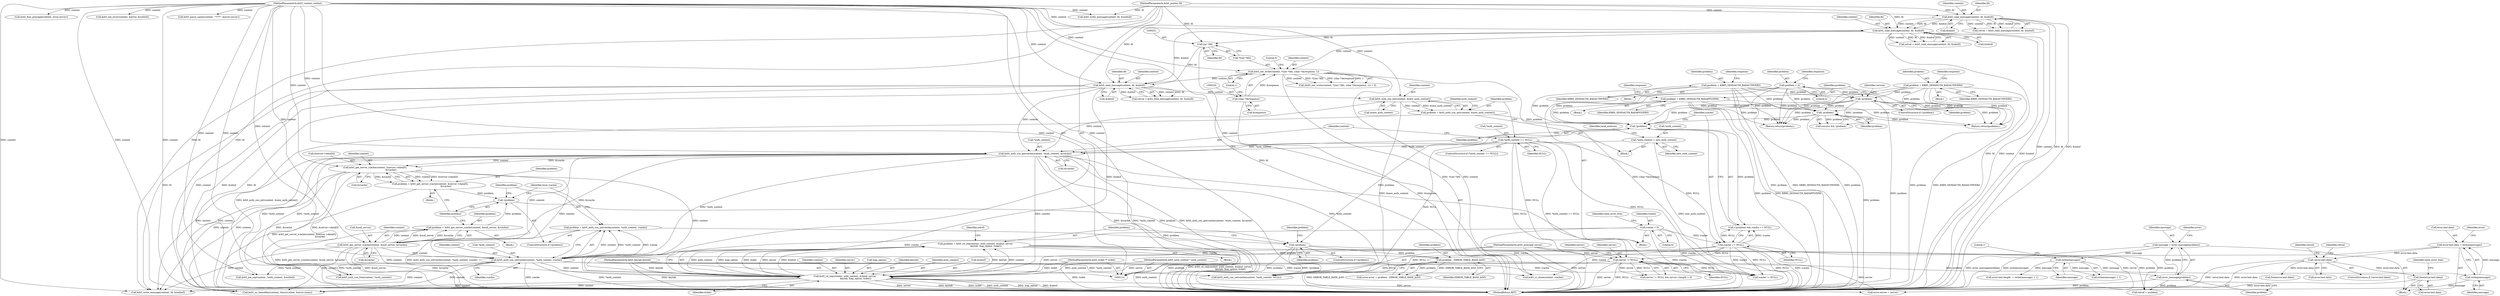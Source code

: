 digraph "0_krb5_102bb6ebf20f9174130c85c3b052ae104e5073ec_0@API" {
"1000496" [label="(Call,free(error.text.data))"];
"1000468" [label="(Call,!error.text.data)"];
"1000459" [label="(Call,error.text.data = strdup(message))"];
"1000465" [label="(Call,strdup(message))"];
"1000456" [label="(Call,strlen(message))"];
"1000445" [label="(Call,message = error_message(problem))"];
"1000447" [label="(Call,error_message(problem))"];
"1000431" [label="(Call,problem - ERROR_TABLE_BASE_krb5)"];
"1000369" [label="(Call,problem = krb5_rd_req(context, auth_context, &inbuf, server,\n                              keytab, &ap_option, ticket))"];
"1000371" [label="(Call,krb5_rd_req(context, auth_context, &inbuf, server,\n                              keytab, &ap_option, ticket))"];
"1000295" [label="(Call,krb5_auth_con_getrcache(context, *auth_context, &rcache))"];
"1000284" [label="(Call,krb5_auth_con_init(context, &new_auth_context))"];
"1000269" [label="(Call,krb5_read_message(context, fd, &inbuf))"];
"1000247" [label="(Call,krb5_net_write(context, *((int *)fd), (char *)&response, 1))"];
"1000205" [label="(Call,krb5_read_message(context, fd, &inbuf))"];
"1000167" [label="(Call,krb5_read_message(context, fd, &inbuf))"];
"1000115" [label="(MethodParameterIn,krb5_context context)"];
"1000117" [label="(MethodParameterIn,krb5_pointer fd)"];
"1000253" [label="(Call,(char *)&response)"];
"1000250" [label="(Call,(int *)fd)"];
"1000288" [label="(Call,*auth_context = new_auth_context)"];
"1000277" [label="(Call,*auth_context == NULL)"];
"1000357" [label="(Call,krb5_auth_con_setrcache(context, *auth_context, rcache))"];
"1000322" [label="(Call,krb5_get_server_rcache(context, &server->data[0],\n                                             &rcache))"];
"1000346" [label="(Call,krb5_get_server_rcache(context, &null_server, &rcache))"];
"1000305" [label="(Call,rcache == NULL)"];
"1000135" [label="(Call,rcache = 0)"];
"1000116" [label="(MethodParameterIn,krb5_auth_context * auth_context)"];
"1000311" [label="(Call,server != NULL)"];
"1000119" [label="(MethodParameterIn,krb5_principal server)"];
"1000121" [label="(MethodParameterIn,krb5_keytab keytab)"];
"1000122" [label="(MethodParameterIn,krb5_ticket ** ticket)"];
"1000366" [label="(Call,!problem)"];
"1000355" [label="(Call,problem = krb5_auth_con_setrcache(context, *auth_context, rcache))"];
"1000303" [label="(Call,!problem)"];
"1000181" [label="(Call,problem = KRB5_SENDAUTH_BADAUTHVERS)"];
"1000222" [label="(Call,!problem)"];
"1000152" [label="(Call,problem = 0)"];
"1000196" [label="(Call,problem = KRB5_SENDAUTH_BADAUTHVERS)"];
"1000234" [label="(Call,!problem)"];
"1000225" [label="(Call,problem = KRB5_SENDAUTH_BADAPPLVERS)"];
"1000282" [label="(Call,problem = krb5_auth_con_init(context, &new_auth_context))"];
"1000353" [label="(Call,!problem)"];
"1000320" [label="(Call,problem = krb5_get_server_rcache(context, &server->data[0],\n                                             &rcache))"];
"1000344" [label="(Call,problem = krb5_get_server_rcache(context, &null_server, &rcache))"];
"1000448" [label="(Identifier,problem)"];
"1000305" [label="(Call,rcache == NULL)"];
"1000316" [label="(Identifier,server)"];
"1000333" [label="(Block,)"];
"1000321" [label="(Identifier,problem)"];
"1000222" [label="(Call,!problem)"];
"1000153" [label="(Identifier,problem)"];
"1000350" [label="(Call,&rcache)"];
"1000235" [label="(Identifier,problem)"];
"1000469" [label="(Call,error.text.data)"];
"1000563" [label="(Call,krb5_write_message(context, fd, &outbuf))"];
"1000358" [label="(Identifier,context)"];
"1000467" [label="(ControlStructure,if (!error.text.data))"];
"1000295" [label="(Call,krb5_auth_con_getrcache(context, *auth_context, &rcache))"];
"1000594" [label="(Call,krb5_auth_con_setrcache(context, *auth_context, NULL))"];
"1000372" [label="(Identifier,context)"];
"1000458" [label="(Literal,1)"];
"1000225" [label="(Call,problem = KRB5_SENDAUTH_BADAPPLVERS)"];
"1000496" [label="(Call,free(error.text.data))"];
"1000247" [label="(Call,krb5_net_write(context, *((int *)fd), (char *)&response, 1))"];
"1000116" [label="(MethodParameterIn,krb5_auth_context * auth_context)"];
"1000154" [label="(Literal,0)"];
"1000376" [label="(Identifier,server)"];
"1000288" [label="(Call,*auth_context = new_auth_context)"];
"1000234" [label="(Call,!problem)"];
"1000354" [label="(Identifier,problem)"];
"1000460" [label="(Call,error.text.data)"];
"1000304" [label="(Identifier,problem)"];
"1000250" [label="(Call,(int *)fd)"];
"1000471" [label="(Identifier,error)"];
"1000203" [label="(Call,retval = krb5_read_message(context, fd, &inbuf))"];
"1000285" [label="(Identifier,context)"];
"1000232" [label="(Call,version && !problem)"];
"1000293" [label="(Identifier,local_authcon)"];
"1000431" [label="(Call,problem - ERROR_TABLE_BASE_krb5)"];
"1000552" [label="(Call,krb5_mk_rep(context, *auth_context, &outbuf))"];
"1000281" [label="(Block,)"];
"1000445" [label="(Call,message = error_message(problem))"];
"1000277" [label="(Call,*auth_context == NULL)"];
"1000255" [label="(Call,&response)"];
"1000180" [label="(Block,)"];
"1000378" [label="(Call,&ap_option)"];
"1000269" [label="(Call,krb5_read_message(context, fd, &inbuf))"];
"1000258" [label="(Literal,0)"];
"1000359" [label="(Call,*auth_context)"];
"1000361" [label="(Identifier,rcache)"];
"1000455" [label="(Call,strlen(message) + 1)"];
"1000396" [label="(Call,krb5_us_timeofday(context, &error.stime, &error.susec))"];
"1000344" [label="(Call,problem = krb5_get_server_rcache(context, &null_server, &rcache))"];
"1000142" [label="(Identifier,need_error_free)"];
"1000345" [label="(Identifier,problem)"];
"1000320" [label="(Call,problem = krb5_get_server_rcache(context, &server->data[0],\n                                             &rcache))"];
"1000357" [label="(Call,krb5_auth_con_setrcache(context, *auth_context, rcache))"];
"1000383" [label="(Identifier,inbuf)"];
"1000135" [label="(Call,rcache = 0)"];
"1000386" [label="(Identifier,problem)"];
"1000272" [label="(Call,&inbuf)"];
"1000233" [label="(Identifier,version)"];
"1000229" [label="(Identifier,response)"];
"1000208" [label="(Call,&inbuf)"];
"1000156" [label="(Identifier,response)"];
"1000457" [label="(Identifier,message)"];
"1000278" [label="(Call,*auth_context)"];
"1000183" [label="(Identifier,KRB5_SENDAUTH_BADAUTHVERS)"];
"1000446" [label="(Identifier,message)"];
"1000348" [label="(Call,&null_server)"];
"1000271" [label="(Identifier,fd)"];
"1000249" [label="(Call,*((int *)fd))"];
"1000299" [label="(Call,&rcache)"];
"1000366" [label="(Call,!problem)"];
"1000303" [label="(Call,!problem)"];
"1000165" [label="(Call,retval = krb5_read_message(context, fd, &inbuf))"];
"1000347" [label="(Identifier,context)"];
"1000322" [label="(Call,krb5_get_server_rcache(context, &server->data[0],\n                                             &rcache))"];
"1000504" [label="(Call,krb5_free_principal(context, error.server))"];
"1000310" [label="(Call,server != NULL && server->length > 0)"];
"1000115" [label="(MethodParameterIn,krb5_context context)"];
"1000324" [label="(Call,&server->data[0])"];
"1000280" [label="(Identifier,NULL)"];
"1000296" [label="(Identifier,context)"];
"1000270" [label="(Identifier,context)"];
"1000466" [label="(Identifier,message)"];
"1000452" [label="(Identifier,error)"];
"1000264" [label="(Return,return(problem);)"];
"1000368" [label="(Block,)"];
"1000346" [label="(Call,krb5_get_server_rcache(context, &null_server, &rcache))"];
"1000182" [label="(Identifier,problem)"];
"1000323" [label="(Identifier,context)"];
"1000205" [label="(Call,krb5_read_message(context, fd, &inbuf))"];
"1000206" [label="(Identifier,context)"];
"1000289" [label="(Call,*auth_context)"];
"1000119" [label="(MethodParameterIn,krb5_principal server)"];
"1000353" [label="(Call,!problem)"];
"1000284" [label="(Call,krb5_auth_con_init(context, &new_auth_context))"];
"1000497" [label="(Call,error.text.data)"];
"1000196" [label="(Call,problem = KRB5_SENDAUTH_BADAUTHVERS)"];
"1000152" [label="(Call,problem = 0)"];
"1000456" [label="(Call,strlen(message))"];
"1000185" [label="(Identifier,response)"];
"1000370" [label="(Identifier,problem)"];
"1000221" [label="(ControlStructure,if (!problem))"];
"1000168" [label="(Identifier,context)"];
"1000591" [label="(Call,krb5_rc_close(context, rcache))"];
"1000302" [label="(Call,(!problem) && rcache == NULL)"];
"1000283" [label="(Identifier,problem)"];
"1000367" [label="(Identifier,problem)"];
"1000297" [label="(Call,*auth_context)"];
"1000267" [label="(Call,retval = krb5_read_message(context, fd, &inbuf))"];
"1000291" [label="(Identifier,new_auth_context)"];
"1000276" [label="(ControlStructure,if (*auth_context == NULL))"];
"1000408" [label="(Call,error.server = server)"];
"1000387" [label="(Block,)"];
"1000311" [label="(Call,server != NULL)"];
"1000226" [label="(Identifier,problem)"];
"1000169" [label="(Identifier,fd)"];
"1000121" [label="(MethodParameterIn,krb5_keytab keytab)"];
"1000465" [label="(Call,strdup(message))"];
"1000433" [label="(Identifier,ERROR_TABLE_BASE_krb5)"];
"1000207" [label="(Identifier,fd)"];
"1000377" [label="(Identifier,keytab)"];
"1000224" [label="(Block,)"];
"1000246" [label="(Call,(krb5_net_write(context, *((int *)fd), (char *)&response, 1)) < 0)"];
"1000523" [label="(Call,krb5_write_message(context, fd, &outbuf))"];
"1000537" [label="(Call,retval = problem)"];
"1000195" [label="(Block,)"];
"1000356" [label="(Identifier,problem)"];
"1000282" [label="(Call,problem = krb5_auth_con_init(context, &new_auth_context))"];
"1000181" [label="(Call,problem = KRB5_SENDAUTH_BADAUTHVERS)"];
"1000227" [label="(Identifier,KRB5_SENDAUTH_BADAPPLVERS)"];
"1000167" [label="(Call,krb5_read_message(context, fd, &inbuf))"];
"1000489" [label="(Call,free(error.text.data))"];
"1000253" [label="(Call,(char *)&response)"];
"1000290" [label="(Identifier,auth_context)"];
"1000373" [label="(Identifier,auth_context)"];
"1000352" [label="(ControlStructure,if (!problem))"];
"1000447" [label="(Call,error_message(problem))"];
"1000380" [label="(Identifier,ticket)"];
"1000257" [label="(Literal,1)"];
"1000330" [label="(Call,&rcache)"];
"1000365" [label="(ControlStructure,if (!problem))"];
"1000459" [label="(Call,error.text.data = strdup(message))"];
"1000449" [label="(Call,error.text.length  = strlen(message) + 1)"];
"1000482" [label="(Call,krb5_mk_error(context, &error, &outbuf))"];
"1000369" [label="(Call,problem = krb5_rd_req(context, auth_context, &inbuf, server,\n                              keytab, &ap_option, ticket))"];
"1000117" [label="(MethodParameterIn,krb5_pointer fd)"];
"1000312" [label="(Identifier,server)"];
"1000137" [label="(Literal,0)"];
"1000579" [label="(Call,krb5_auth_con_free(context, *auth_context))"];
"1000468" [label="(Call,!error.text.data)"];
"1000252" [label="(Identifier,fd)"];
"1000313" [label="(Identifier,NULL)"];
"1000601" [label="(MethodReturn,RET)"];
"1000503" [label="(Identifier,need_error_free)"];
"1000371" [label="(Call,krb5_rd_req(context, auth_context, &inbuf, server,\n                              keytab, &ap_option, ticket))"];
"1000587" [label="(Call,rcache != NULL)"];
"1000260" [label="(Return,return(problem);)"];
"1000427" [label="(Call,error.error = problem - ERROR_TABLE_BASE_krb5)"];
"1000319" [label="(Block,)"];
"1000363" [label="(Identifier,local_rcache)"];
"1000223" [label="(Identifier,problem)"];
"1000374" [label="(Call,&inbuf)"];
"1000170" [label="(Call,&inbuf)"];
"1000306" [label="(Identifier,rcache)"];
"1000355" [label="(Call,problem = krb5_auth_con_setrcache(context, *auth_context, rcache))"];
"1000307" [label="(Identifier,NULL)"];
"1000432" [label="(Identifier,problem)"];
"1000476" [label="(Identifier,retval)"];
"1000124" [label="(Block,)"];
"1000417" [label="(Call,krb5_parse_name(context, \"????\", &error.server))"];
"1000136" [label="(Identifier,rcache)"];
"1000286" [label="(Call,&new_auth_context)"];
"1000198" [label="(Identifier,KRB5_SENDAUTH_BADAUTHVERS)"];
"1000197" [label="(Identifier,problem)"];
"1000248" [label="(Identifier,context)"];
"1000200" [label="(Identifier,response)"];
"1000481" [label="(Identifier,retval)"];
"1000122" [label="(MethodParameterIn,krb5_ticket ** ticket)"];
"1000496" -> "1000387"  [label="AST: "];
"1000496" -> "1000497"  [label="CFG: "];
"1000497" -> "1000496"  [label="AST: "];
"1000503" -> "1000496"  [label="CFG: "];
"1000496" -> "1000601"  [label="DDG: error.text.data"];
"1000468" -> "1000496"  [label="DDG: error.text.data"];
"1000468" -> "1000467"  [label="AST: "];
"1000468" -> "1000469"  [label="CFG: "];
"1000469" -> "1000468"  [label="AST: "];
"1000476" -> "1000468"  [label="CFG: "];
"1000481" -> "1000468"  [label="CFG: "];
"1000468" -> "1000601"  [label="DDG: !error.text.data"];
"1000468" -> "1000601"  [label="DDG: error.text.data"];
"1000459" -> "1000468"  [label="DDG: error.text.data"];
"1000468" -> "1000489"  [label="DDG: error.text.data"];
"1000459" -> "1000387"  [label="AST: "];
"1000459" -> "1000465"  [label="CFG: "];
"1000460" -> "1000459"  [label="AST: "];
"1000465" -> "1000459"  [label="AST: "];
"1000471" -> "1000459"  [label="CFG: "];
"1000459" -> "1000601"  [label="DDG: strdup(message)"];
"1000465" -> "1000459"  [label="DDG: message"];
"1000465" -> "1000466"  [label="CFG: "];
"1000466" -> "1000465"  [label="AST: "];
"1000465" -> "1000601"  [label="DDG: message"];
"1000456" -> "1000465"  [label="DDG: message"];
"1000456" -> "1000455"  [label="AST: "];
"1000456" -> "1000457"  [label="CFG: "];
"1000457" -> "1000456"  [label="AST: "];
"1000458" -> "1000456"  [label="CFG: "];
"1000456" -> "1000449"  [label="DDG: message"];
"1000456" -> "1000455"  [label="DDG: message"];
"1000445" -> "1000456"  [label="DDG: message"];
"1000445" -> "1000387"  [label="AST: "];
"1000445" -> "1000447"  [label="CFG: "];
"1000446" -> "1000445"  [label="AST: "];
"1000447" -> "1000445"  [label="AST: "];
"1000452" -> "1000445"  [label="CFG: "];
"1000445" -> "1000601"  [label="DDG: error_message(problem)"];
"1000447" -> "1000445"  [label="DDG: problem"];
"1000447" -> "1000448"  [label="CFG: "];
"1000448" -> "1000447"  [label="AST: "];
"1000447" -> "1000601"  [label="DDG: problem"];
"1000431" -> "1000447"  [label="DDG: problem"];
"1000447" -> "1000537"  [label="DDG: problem"];
"1000431" -> "1000427"  [label="AST: "];
"1000431" -> "1000433"  [label="CFG: "];
"1000432" -> "1000431"  [label="AST: "];
"1000433" -> "1000431"  [label="AST: "];
"1000427" -> "1000431"  [label="CFG: "];
"1000431" -> "1000601"  [label="DDG: ERROR_TABLE_BASE_krb5"];
"1000431" -> "1000427"  [label="DDG: problem"];
"1000431" -> "1000427"  [label="DDG: ERROR_TABLE_BASE_krb5"];
"1000369" -> "1000431"  [label="DDG: problem"];
"1000366" -> "1000431"  [label="DDG: problem"];
"1000369" -> "1000368"  [label="AST: "];
"1000369" -> "1000371"  [label="CFG: "];
"1000370" -> "1000369"  [label="AST: "];
"1000371" -> "1000369"  [label="AST: "];
"1000383" -> "1000369"  [label="CFG: "];
"1000369" -> "1000601"  [label="DDG: problem"];
"1000369" -> "1000601"  [label="DDG: krb5_rd_req(context, auth_context, &inbuf, server,\n                              keytab, &ap_option, ticket)"];
"1000371" -> "1000369"  [label="DDG: auth_context"];
"1000371" -> "1000369"  [label="DDG: &ap_option"];
"1000371" -> "1000369"  [label="DDG: ticket"];
"1000371" -> "1000369"  [label="DDG: server"];
"1000371" -> "1000369"  [label="DDG: &inbuf"];
"1000371" -> "1000369"  [label="DDG: keytab"];
"1000371" -> "1000369"  [label="DDG: context"];
"1000369" -> "1000537"  [label="DDG: problem"];
"1000371" -> "1000380"  [label="CFG: "];
"1000372" -> "1000371"  [label="AST: "];
"1000373" -> "1000371"  [label="AST: "];
"1000374" -> "1000371"  [label="AST: "];
"1000376" -> "1000371"  [label="AST: "];
"1000377" -> "1000371"  [label="AST: "];
"1000378" -> "1000371"  [label="AST: "];
"1000380" -> "1000371"  [label="AST: "];
"1000371" -> "1000601"  [label="DDG: server"];
"1000371" -> "1000601"  [label="DDG: keytab"];
"1000371" -> "1000601"  [label="DDG: ticket"];
"1000371" -> "1000601"  [label="DDG: auth_context"];
"1000371" -> "1000601"  [label="DDG: &ap_option"];
"1000371" -> "1000601"  [label="DDG: &inbuf"];
"1000295" -> "1000371"  [label="DDG: context"];
"1000357" -> "1000371"  [label="DDG: context"];
"1000322" -> "1000371"  [label="DDG: context"];
"1000346" -> "1000371"  [label="DDG: context"];
"1000115" -> "1000371"  [label="DDG: context"];
"1000116" -> "1000371"  [label="DDG: auth_context"];
"1000269" -> "1000371"  [label="DDG: &inbuf"];
"1000311" -> "1000371"  [label="DDG: server"];
"1000119" -> "1000371"  [label="DDG: server"];
"1000121" -> "1000371"  [label="DDG: keytab"];
"1000122" -> "1000371"  [label="DDG: ticket"];
"1000371" -> "1000396"  [label="DDG: context"];
"1000371" -> "1000408"  [label="DDG: server"];
"1000371" -> "1000523"  [label="DDG: context"];
"1000295" -> "1000124"  [label="AST: "];
"1000295" -> "1000299"  [label="CFG: "];
"1000296" -> "1000295"  [label="AST: "];
"1000297" -> "1000295"  [label="AST: "];
"1000299" -> "1000295"  [label="AST: "];
"1000304" -> "1000295"  [label="CFG: "];
"1000295" -> "1000601"  [label="DDG: &rcache"];
"1000295" -> "1000601"  [label="DDG: *auth_context"];
"1000295" -> "1000601"  [label="DDG: krb5_auth_con_getrcache(context, *auth_context, &rcache)"];
"1000284" -> "1000295"  [label="DDG: context"];
"1000269" -> "1000295"  [label="DDG: context"];
"1000115" -> "1000295"  [label="DDG: context"];
"1000288" -> "1000295"  [label="DDG: *auth_context"];
"1000277" -> "1000295"  [label="DDG: *auth_context"];
"1000295" -> "1000322"  [label="DDG: context"];
"1000295" -> "1000322"  [label="DDG: &rcache"];
"1000295" -> "1000346"  [label="DDG: context"];
"1000295" -> "1000346"  [label="DDG: &rcache"];
"1000295" -> "1000357"  [label="DDG: *auth_context"];
"1000295" -> "1000396"  [label="DDG: context"];
"1000295" -> "1000523"  [label="DDG: context"];
"1000295" -> "1000552"  [label="DDG: *auth_context"];
"1000295" -> "1000579"  [label="DDG: *auth_context"];
"1000295" -> "1000594"  [label="DDG: *auth_context"];
"1000284" -> "1000282"  [label="AST: "];
"1000284" -> "1000286"  [label="CFG: "];
"1000285" -> "1000284"  [label="AST: "];
"1000286" -> "1000284"  [label="AST: "];
"1000282" -> "1000284"  [label="CFG: "];
"1000284" -> "1000601"  [label="DDG: &new_auth_context"];
"1000284" -> "1000282"  [label="DDG: context"];
"1000284" -> "1000282"  [label="DDG: &new_auth_context"];
"1000269" -> "1000284"  [label="DDG: context"];
"1000115" -> "1000284"  [label="DDG: context"];
"1000269" -> "1000267"  [label="AST: "];
"1000269" -> "1000272"  [label="CFG: "];
"1000270" -> "1000269"  [label="AST: "];
"1000271" -> "1000269"  [label="AST: "];
"1000272" -> "1000269"  [label="AST: "];
"1000267" -> "1000269"  [label="CFG: "];
"1000269" -> "1000601"  [label="DDG: context"];
"1000269" -> "1000601"  [label="DDG: &inbuf"];
"1000269" -> "1000601"  [label="DDG: fd"];
"1000269" -> "1000267"  [label="DDG: context"];
"1000269" -> "1000267"  [label="DDG: fd"];
"1000269" -> "1000267"  [label="DDG: &inbuf"];
"1000247" -> "1000269"  [label="DDG: context"];
"1000115" -> "1000269"  [label="DDG: context"];
"1000250" -> "1000269"  [label="DDG: fd"];
"1000117" -> "1000269"  [label="DDG: fd"];
"1000205" -> "1000269"  [label="DDG: &inbuf"];
"1000269" -> "1000523"  [label="DDG: fd"];
"1000247" -> "1000246"  [label="AST: "];
"1000247" -> "1000257"  [label="CFG: "];
"1000248" -> "1000247"  [label="AST: "];
"1000249" -> "1000247"  [label="AST: "];
"1000253" -> "1000247"  [label="AST: "];
"1000257" -> "1000247"  [label="AST: "];
"1000258" -> "1000247"  [label="CFG: "];
"1000247" -> "1000601"  [label="DDG: context"];
"1000247" -> "1000601"  [label="DDG: (char *)&response"];
"1000247" -> "1000601"  [label="DDG: *((int *)fd)"];
"1000247" -> "1000246"  [label="DDG: context"];
"1000247" -> "1000246"  [label="DDG: *((int *)fd)"];
"1000247" -> "1000246"  [label="DDG: (char *)&response"];
"1000247" -> "1000246"  [label="DDG: 1"];
"1000205" -> "1000247"  [label="DDG: context"];
"1000115" -> "1000247"  [label="DDG: context"];
"1000253" -> "1000247"  [label="DDG: &response"];
"1000205" -> "1000203"  [label="AST: "];
"1000205" -> "1000208"  [label="CFG: "];
"1000206" -> "1000205"  [label="AST: "];
"1000207" -> "1000205"  [label="AST: "];
"1000208" -> "1000205"  [label="AST: "];
"1000203" -> "1000205"  [label="CFG: "];
"1000205" -> "1000601"  [label="DDG: context"];
"1000205" -> "1000601"  [label="DDG: &inbuf"];
"1000205" -> "1000601"  [label="DDG: fd"];
"1000205" -> "1000203"  [label="DDG: context"];
"1000205" -> "1000203"  [label="DDG: fd"];
"1000205" -> "1000203"  [label="DDG: &inbuf"];
"1000167" -> "1000205"  [label="DDG: context"];
"1000167" -> "1000205"  [label="DDG: fd"];
"1000167" -> "1000205"  [label="DDG: &inbuf"];
"1000115" -> "1000205"  [label="DDG: context"];
"1000117" -> "1000205"  [label="DDG: fd"];
"1000205" -> "1000250"  [label="DDG: fd"];
"1000167" -> "1000165"  [label="AST: "];
"1000167" -> "1000170"  [label="CFG: "];
"1000168" -> "1000167"  [label="AST: "];
"1000169" -> "1000167"  [label="AST: "];
"1000170" -> "1000167"  [label="AST: "];
"1000165" -> "1000167"  [label="CFG: "];
"1000167" -> "1000601"  [label="DDG: context"];
"1000167" -> "1000601"  [label="DDG: fd"];
"1000167" -> "1000601"  [label="DDG: &inbuf"];
"1000167" -> "1000165"  [label="DDG: context"];
"1000167" -> "1000165"  [label="DDG: fd"];
"1000167" -> "1000165"  [label="DDG: &inbuf"];
"1000115" -> "1000167"  [label="DDG: context"];
"1000117" -> "1000167"  [label="DDG: fd"];
"1000115" -> "1000114"  [label="AST: "];
"1000115" -> "1000601"  [label="DDG: context"];
"1000115" -> "1000322"  [label="DDG: context"];
"1000115" -> "1000346"  [label="DDG: context"];
"1000115" -> "1000357"  [label="DDG: context"];
"1000115" -> "1000396"  [label="DDG: context"];
"1000115" -> "1000417"  [label="DDG: context"];
"1000115" -> "1000482"  [label="DDG: context"];
"1000115" -> "1000504"  [label="DDG: context"];
"1000115" -> "1000523"  [label="DDG: context"];
"1000115" -> "1000552"  [label="DDG: context"];
"1000115" -> "1000563"  [label="DDG: context"];
"1000115" -> "1000579"  [label="DDG: context"];
"1000115" -> "1000591"  [label="DDG: context"];
"1000115" -> "1000594"  [label="DDG: context"];
"1000117" -> "1000114"  [label="AST: "];
"1000117" -> "1000601"  [label="DDG: fd"];
"1000117" -> "1000250"  [label="DDG: fd"];
"1000117" -> "1000523"  [label="DDG: fd"];
"1000117" -> "1000563"  [label="DDG: fd"];
"1000253" -> "1000255"  [label="CFG: "];
"1000254" -> "1000253"  [label="AST: "];
"1000255" -> "1000253"  [label="AST: "];
"1000257" -> "1000253"  [label="CFG: "];
"1000253" -> "1000601"  [label="DDG: &response"];
"1000250" -> "1000249"  [label="AST: "];
"1000250" -> "1000252"  [label="CFG: "];
"1000251" -> "1000250"  [label="AST: "];
"1000252" -> "1000250"  [label="AST: "];
"1000249" -> "1000250"  [label="CFG: "];
"1000250" -> "1000601"  [label="DDG: fd"];
"1000288" -> "1000281"  [label="AST: "];
"1000288" -> "1000291"  [label="CFG: "];
"1000289" -> "1000288"  [label="AST: "];
"1000291" -> "1000288"  [label="AST: "];
"1000293" -> "1000288"  [label="CFG: "];
"1000288" -> "1000601"  [label="DDG: new_auth_context"];
"1000277" -> "1000276"  [label="AST: "];
"1000277" -> "1000280"  [label="CFG: "];
"1000278" -> "1000277"  [label="AST: "];
"1000280" -> "1000277"  [label="AST: "];
"1000283" -> "1000277"  [label="CFG: "];
"1000296" -> "1000277"  [label="CFG: "];
"1000277" -> "1000601"  [label="DDG: NULL"];
"1000277" -> "1000601"  [label="DDG: *auth_context == NULL"];
"1000277" -> "1000305"  [label="DDG: NULL"];
"1000277" -> "1000311"  [label="DDG: NULL"];
"1000277" -> "1000587"  [label="DDG: NULL"];
"1000277" -> "1000594"  [label="DDG: NULL"];
"1000357" -> "1000355"  [label="AST: "];
"1000357" -> "1000361"  [label="CFG: "];
"1000358" -> "1000357"  [label="AST: "];
"1000359" -> "1000357"  [label="AST: "];
"1000361" -> "1000357"  [label="AST: "];
"1000355" -> "1000357"  [label="CFG: "];
"1000357" -> "1000601"  [label="DDG: rcache"];
"1000357" -> "1000601"  [label="DDG: *auth_context"];
"1000357" -> "1000355"  [label="DDG: context"];
"1000357" -> "1000355"  [label="DDG: *auth_context"];
"1000357" -> "1000355"  [label="DDG: rcache"];
"1000322" -> "1000357"  [label="DDG: context"];
"1000346" -> "1000357"  [label="DDG: context"];
"1000305" -> "1000357"  [label="DDG: rcache"];
"1000135" -> "1000357"  [label="DDG: rcache"];
"1000357" -> "1000396"  [label="DDG: context"];
"1000357" -> "1000523"  [label="DDG: context"];
"1000357" -> "1000552"  [label="DDG: *auth_context"];
"1000357" -> "1000579"  [label="DDG: *auth_context"];
"1000357" -> "1000587"  [label="DDG: rcache"];
"1000357" -> "1000591"  [label="DDG: rcache"];
"1000357" -> "1000594"  [label="DDG: *auth_context"];
"1000322" -> "1000320"  [label="AST: "];
"1000322" -> "1000330"  [label="CFG: "];
"1000323" -> "1000322"  [label="AST: "];
"1000324" -> "1000322"  [label="AST: "];
"1000330" -> "1000322"  [label="AST: "];
"1000320" -> "1000322"  [label="CFG: "];
"1000322" -> "1000601"  [label="DDG: &rcache"];
"1000322" -> "1000601"  [label="DDG: &server->data[0]"];
"1000322" -> "1000320"  [label="DDG: context"];
"1000322" -> "1000320"  [label="DDG: &server->data[0]"];
"1000322" -> "1000320"  [label="DDG: &rcache"];
"1000322" -> "1000396"  [label="DDG: context"];
"1000322" -> "1000523"  [label="DDG: context"];
"1000346" -> "1000344"  [label="AST: "];
"1000346" -> "1000350"  [label="CFG: "];
"1000347" -> "1000346"  [label="AST: "];
"1000348" -> "1000346"  [label="AST: "];
"1000350" -> "1000346"  [label="AST: "];
"1000344" -> "1000346"  [label="CFG: "];
"1000346" -> "1000601"  [label="DDG: &null_server"];
"1000346" -> "1000601"  [label="DDG: &rcache"];
"1000346" -> "1000344"  [label="DDG: context"];
"1000346" -> "1000344"  [label="DDG: &null_server"];
"1000346" -> "1000344"  [label="DDG: &rcache"];
"1000346" -> "1000396"  [label="DDG: context"];
"1000346" -> "1000523"  [label="DDG: context"];
"1000305" -> "1000302"  [label="AST: "];
"1000305" -> "1000307"  [label="CFG: "];
"1000306" -> "1000305"  [label="AST: "];
"1000307" -> "1000305"  [label="AST: "];
"1000302" -> "1000305"  [label="CFG: "];
"1000305" -> "1000601"  [label="DDG: NULL"];
"1000305" -> "1000601"  [label="DDG: rcache"];
"1000305" -> "1000302"  [label="DDG: rcache"];
"1000305" -> "1000302"  [label="DDG: NULL"];
"1000135" -> "1000305"  [label="DDG: rcache"];
"1000305" -> "1000311"  [label="DDG: NULL"];
"1000305" -> "1000587"  [label="DDG: rcache"];
"1000305" -> "1000587"  [label="DDG: NULL"];
"1000305" -> "1000591"  [label="DDG: rcache"];
"1000305" -> "1000594"  [label="DDG: NULL"];
"1000135" -> "1000124"  [label="AST: "];
"1000135" -> "1000137"  [label="CFG: "];
"1000136" -> "1000135"  [label="AST: "];
"1000137" -> "1000135"  [label="AST: "];
"1000142" -> "1000135"  [label="CFG: "];
"1000135" -> "1000601"  [label="DDG: rcache"];
"1000135" -> "1000587"  [label="DDG: rcache"];
"1000135" -> "1000591"  [label="DDG: rcache"];
"1000116" -> "1000114"  [label="AST: "];
"1000116" -> "1000601"  [label="DDG: auth_context"];
"1000311" -> "1000310"  [label="AST: "];
"1000311" -> "1000313"  [label="CFG: "];
"1000312" -> "1000311"  [label="AST: "];
"1000313" -> "1000311"  [label="AST: "];
"1000316" -> "1000311"  [label="CFG: "];
"1000310" -> "1000311"  [label="CFG: "];
"1000311" -> "1000601"  [label="DDG: server"];
"1000311" -> "1000601"  [label="DDG: NULL"];
"1000311" -> "1000310"  [label="DDG: server"];
"1000311" -> "1000310"  [label="DDG: NULL"];
"1000119" -> "1000311"  [label="DDG: server"];
"1000311" -> "1000408"  [label="DDG: server"];
"1000311" -> "1000587"  [label="DDG: NULL"];
"1000311" -> "1000594"  [label="DDG: NULL"];
"1000119" -> "1000114"  [label="AST: "];
"1000119" -> "1000601"  [label="DDG: server"];
"1000119" -> "1000408"  [label="DDG: server"];
"1000121" -> "1000114"  [label="AST: "];
"1000121" -> "1000601"  [label="DDG: keytab"];
"1000122" -> "1000114"  [label="AST: "];
"1000122" -> "1000601"  [label="DDG: ticket"];
"1000366" -> "1000365"  [label="AST: "];
"1000366" -> "1000367"  [label="CFG: "];
"1000367" -> "1000366"  [label="AST: "];
"1000370" -> "1000366"  [label="CFG: "];
"1000386" -> "1000366"  [label="CFG: "];
"1000366" -> "1000601"  [label="DDG: problem"];
"1000366" -> "1000601"  [label="DDG: !problem"];
"1000355" -> "1000366"  [label="DDG: problem"];
"1000303" -> "1000366"  [label="DDG: problem"];
"1000353" -> "1000366"  [label="DDG: problem"];
"1000366" -> "1000537"  [label="DDG: problem"];
"1000355" -> "1000352"  [label="AST: "];
"1000356" -> "1000355"  [label="AST: "];
"1000363" -> "1000355"  [label="CFG: "];
"1000355" -> "1000601"  [label="DDG: krb5_auth_con_setrcache(context, *auth_context, rcache)"];
"1000303" -> "1000302"  [label="AST: "];
"1000303" -> "1000304"  [label="CFG: "];
"1000304" -> "1000303"  [label="AST: "];
"1000306" -> "1000303"  [label="CFG: "];
"1000302" -> "1000303"  [label="CFG: "];
"1000303" -> "1000302"  [label="DDG: problem"];
"1000181" -> "1000303"  [label="DDG: problem"];
"1000222" -> "1000303"  [label="DDG: problem"];
"1000234" -> "1000303"  [label="DDG: problem"];
"1000225" -> "1000303"  [label="DDG: problem"];
"1000152" -> "1000303"  [label="DDG: problem"];
"1000196" -> "1000303"  [label="DDG: problem"];
"1000282" -> "1000303"  [label="DDG: problem"];
"1000181" -> "1000180"  [label="AST: "];
"1000181" -> "1000183"  [label="CFG: "];
"1000182" -> "1000181"  [label="AST: "];
"1000183" -> "1000181"  [label="AST: "];
"1000185" -> "1000181"  [label="CFG: "];
"1000181" -> "1000601"  [label="DDG: problem"];
"1000181" -> "1000601"  [label="DDG: KRB5_SENDAUTH_BADAUTHVERS"];
"1000181" -> "1000222"  [label="DDG: problem"];
"1000181" -> "1000234"  [label="DDG: problem"];
"1000181" -> "1000260"  [label="DDG: problem"];
"1000181" -> "1000264"  [label="DDG: problem"];
"1000222" -> "1000221"  [label="AST: "];
"1000222" -> "1000223"  [label="CFG: "];
"1000223" -> "1000222"  [label="AST: "];
"1000226" -> "1000222"  [label="CFG: "];
"1000233" -> "1000222"  [label="CFG: "];
"1000222" -> "1000601"  [label="DDG: problem"];
"1000152" -> "1000222"  [label="DDG: problem"];
"1000196" -> "1000222"  [label="DDG: problem"];
"1000222" -> "1000232"  [label="DDG: !problem"];
"1000222" -> "1000234"  [label="DDG: problem"];
"1000222" -> "1000260"  [label="DDG: problem"];
"1000222" -> "1000264"  [label="DDG: problem"];
"1000152" -> "1000124"  [label="AST: "];
"1000152" -> "1000154"  [label="CFG: "];
"1000153" -> "1000152"  [label="AST: "];
"1000154" -> "1000152"  [label="AST: "];
"1000156" -> "1000152"  [label="CFG: "];
"1000152" -> "1000601"  [label="DDG: problem"];
"1000152" -> "1000234"  [label="DDG: problem"];
"1000152" -> "1000260"  [label="DDG: problem"];
"1000152" -> "1000264"  [label="DDG: problem"];
"1000196" -> "1000195"  [label="AST: "];
"1000196" -> "1000198"  [label="CFG: "];
"1000197" -> "1000196"  [label="AST: "];
"1000198" -> "1000196"  [label="AST: "];
"1000200" -> "1000196"  [label="CFG: "];
"1000196" -> "1000601"  [label="DDG: problem"];
"1000196" -> "1000601"  [label="DDG: KRB5_SENDAUTH_BADAUTHVERS"];
"1000196" -> "1000234"  [label="DDG: problem"];
"1000196" -> "1000260"  [label="DDG: problem"];
"1000196" -> "1000264"  [label="DDG: problem"];
"1000234" -> "1000232"  [label="AST: "];
"1000234" -> "1000235"  [label="CFG: "];
"1000235" -> "1000234"  [label="AST: "];
"1000232" -> "1000234"  [label="CFG: "];
"1000234" -> "1000601"  [label="DDG: problem"];
"1000234" -> "1000232"  [label="DDG: problem"];
"1000225" -> "1000234"  [label="DDG: problem"];
"1000234" -> "1000260"  [label="DDG: problem"];
"1000234" -> "1000264"  [label="DDG: problem"];
"1000225" -> "1000224"  [label="AST: "];
"1000225" -> "1000227"  [label="CFG: "];
"1000226" -> "1000225"  [label="AST: "];
"1000227" -> "1000225"  [label="AST: "];
"1000229" -> "1000225"  [label="CFG: "];
"1000225" -> "1000601"  [label="DDG: KRB5_SENDAUTH_BADAPPLVERS"];
"1000225" -> "1000601"  [label="DDG: problem"];
"1000225" -> "1000260"  [label="DDG: problem"];
"1000225" -> "1000264"  [label="DDG: problem"];
"1000282" -> "1000281"  [label="AST: "];
"1000283" -> "1000282"  [label="AST: "];
"1000290" -> "1000282"  [label="CFG: "];
"1000282" -> "1000601"  [label="DDG: krb5_auth_con_init(context, &new_auth_context)"];
"1000353" -> "1000352"  [label="AST: "];
"1000353" -> "1000354"  [label="CFG: "];
"1000354" -> "1000353"  [label="AST: "];
"1000356" -> "1000353"  [label="CFG: "];
"1000363" -> "1000353"  [label="CFG: "];
"1000320" -> "1000353"  [label="DDG: problem"];
"1000344" -> "1000353"  [label="DDG: problem"];
"1000320" -> "1000319"  [label="AST: "];
"1000321" -> "1000320"  [label="AST: "];
"1000354" -> "1000320"  [label="CFG: "];
"1000320" -> "1000601"  [label="DDG: krb5_get_server_rcache(context, &server->data[0],\n                                             &rcache)"];
"1000344" -> "1000333"  [label="AST: "];
"1000345" -> "1000344"  [label="AST: "];
"1000354" -> "1000344"  [label="CFG: "];
"1000344" -> "1000601"  [label="DDG: krb5_get_server_rcache(context, &null_server, &rcache)"];
}
